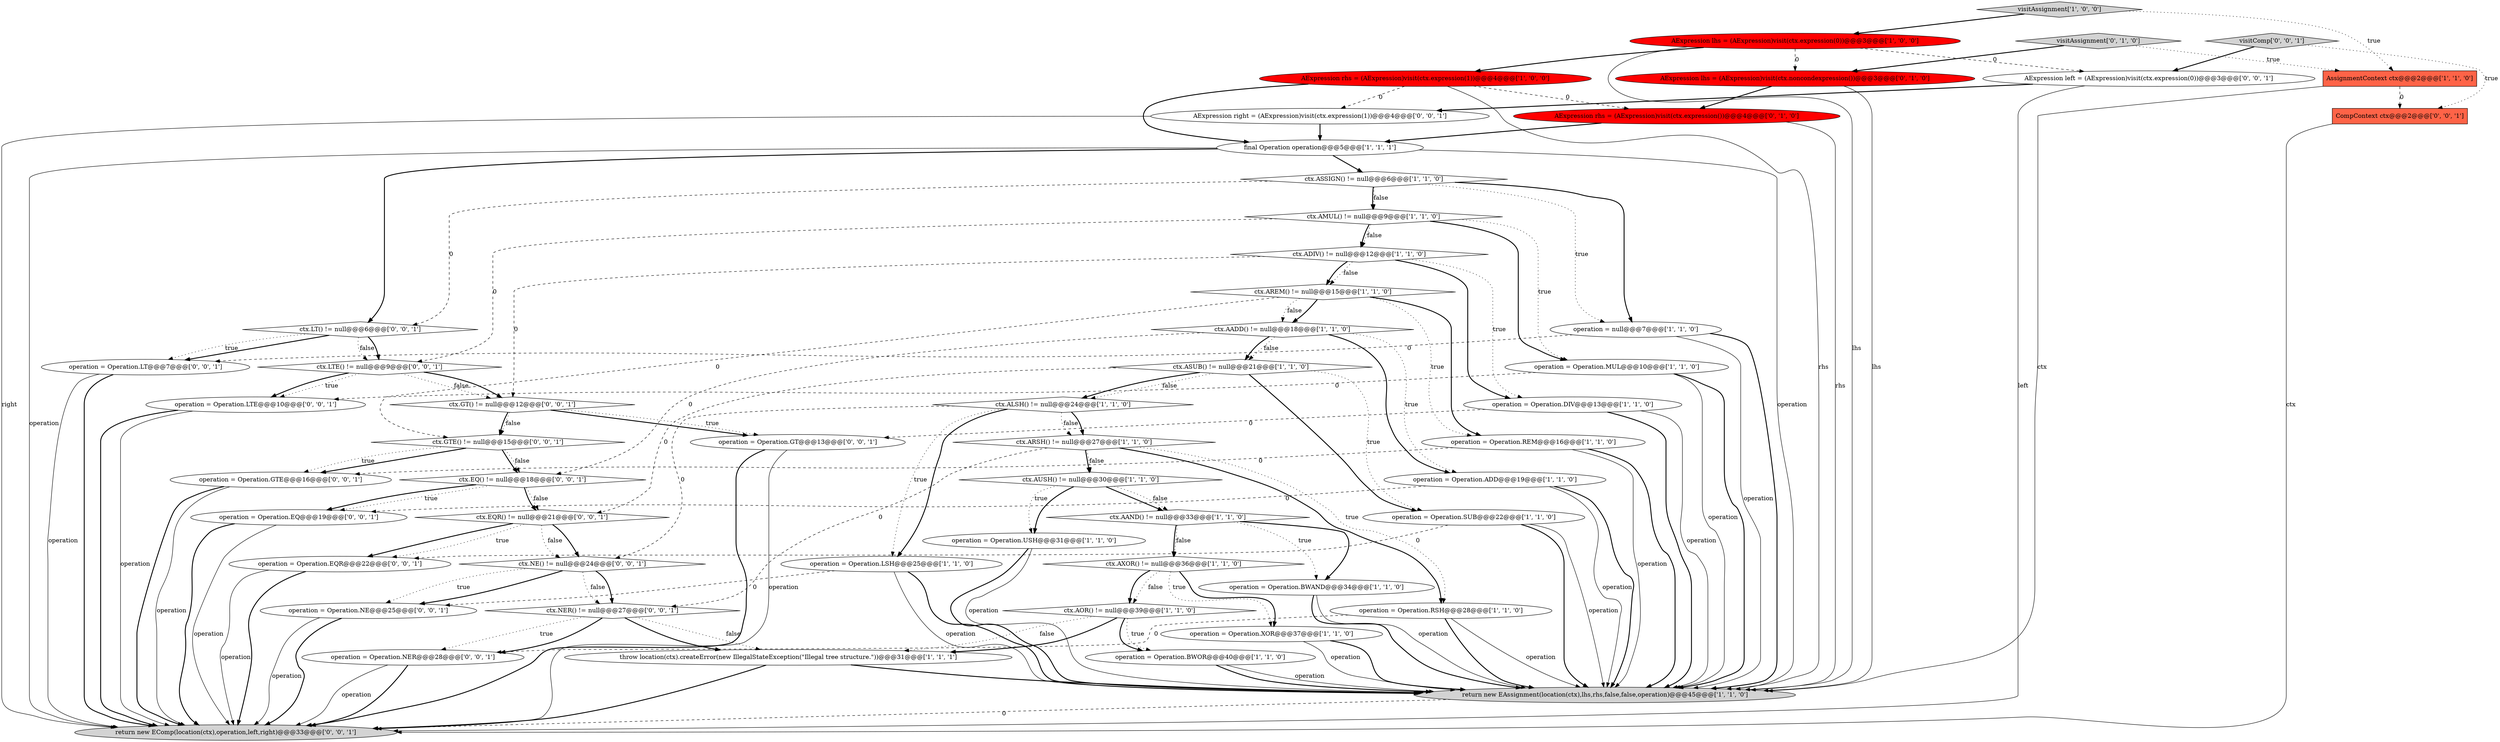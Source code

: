digraph {
44 [style = filled, label = "visitComp['0', '0', '1']", fillcolor = lightgray, shape = diamond image = "AAA0AAABBB3BBB"];
16 [style = filled, label = "ctx.AAND() != null@@@33@@@['1', '1', '0']", fillcolor = white, shape = diamond image = "AAA0AAABBB1BBB"];
51 [style = filled, label = "CompContext ctx@@@2@@@['0', '0', '1']", fillcolor = tomato, shape = box image = "AAA0AAABBB3BBB"];
15 [style = filled, label = "return new EAssignment(location(ctx),lhs,rhs,false,false,operation)@@@45@@@['1', '1', '0']", fillcolor = lightgray, shape = ellipse image = "AAA0AAABBB1BBB"];
4 [style = filled, label = "operation = Operation.RSH@@@28@@@['1', '1', '0']", fillcolor = white, shape = ellipse image = "AAA0AAABBB1BBB"];
7 [style = filled, label = "operation = Operation.USH@@@31@@@['1', '1', '0']", fillcolor = white, shape = ellipse image = "AAA0AAABBB1BBB"];
20 [style = filled, label = "ctx.AUSH() != null@@@30@@@['1', '1', '0']", fillcolor = white, shape = diamond image = "AAA0AAABBB1BBB"];
38 [style = filled, label = "ctx.LTE() != null@@@9@@@['0', '0', '1']", fillcolor = white, shape = diamond image = "AAA0AAABBB3BBB"];
30 [style = filled, label = "operation = Operation.BWOR@@@40@@@['1', '1', '0']", fillcolor = white, shape = ellipse image = "AAA0AAABBB1BBB"];
41 [style = filled, label = "operation = Operation.GT@@@13@@@['0', '0', '1']", fillcolor = white, shape = ellipse image = "AAA0AAABBB3BBB"];
52 [style = filled, label = "ctx.EQR() != null@@@21@@@['0', '0', '1']", fillcolor = white, shape = diamond image = "AAA0AAABBB3BBB"];
8 [style = filled, label = "operation = Operation.BWAND@@@34@@@['1', '1', '0']", fillcolor = white, shape = ellipse image = "AAA0AAABBB1BBB"];
1 [style = filled, label = "operation = Operation.ADD@@@19@@@['1', '1', '0']", fillcolor = white, shape = ellipse image = "AAA0AAABBB1BBB"];
33 [style = filled, label = "AExpression lhs = (AExpression)visit(ctx.noncondexpression())@@@3@@@['0', '1', '0']", fillcolor = red, shape = ellipse image = "AAA1AAABBB2BBB"];
10 [style = filled, label = "AExpression rhs = (AExpression)visit(ctx.expression(1))@@@4@@@['1', '0', '0']", fillcolor = red, shape = ellipse image = "AAA1AAABBB1BBB"];
23 [style = filled, label = "ctx.AREM() != null@@@15@@@['1', '1', '0']", fillcolor = white, shape = diamond image = "AAA0AAABBB1BBB"];
22 [style = filled, label = "operation = Operation.LSH@@@25@@@['1', '1', '0']", fillcolor = white, shape = ellipse image = "AAA0AAABBB1BBB"];
27 [style = filled, label = "ctx.ADIV() != null@@@12@@@['1', '1', '0']", fillcolor = white, shape = diamond image = "AAA0AAABBB1BBB"];
9 [style = filled, label = "ctx.ASUB() != null@@@21@@@['1', '1', '0']", fillcolor = white, shape = diamond image = "AAA0AAABBB1BBB"];
24 [style = filled, label = "ctx.ASSIGN() != null@@@6@@@['1', '1', '0']", fillcolor = white, shape = diamond image = "AAA0AAABBB1BBB"];
29 [style = filled, label = "AExpression lhs = (AExpression)visit(ctx.expression(0))@@@3@@@['1', '0', '0']", fillcolor = red, shape = ellipse image = "AAA1AAABBB1BBB"];
19 [style = filled, label = "operation = null@@@7@@@['1', '1', '0']", fillcolor = white, shape = ellipse image = "AAA0AAABBB1BBB"];
49 [style = filled, label = "ctx.GTE() != null@@@15@@@['0', '0', '1']", fillcolor = white, shape = diamond image = "AAA0AAABBB3BBB"];
13 [style = filled, label = "ctx.ALSH() != null@@@24@@@['1', '1', '0']", fillcolor = white, shape = diamond image = "AAA0AAABBB1BBB"];
14 [style = filled, label = "throw location(ctx).createError(new IllegalStateException(\"Illegal tree structure.\"))@@@31@@@['1', '1', '1']", fillcolor = white, shape = ellipse image = "AAA0AAABBB1BBB"];
40 [style = filled, label = "operation = Operation.EQR@@@22@@@['0', '0', '1']", fillcolor = white, shape = ellipse image = "AAA0AAABBB3BBB"];
53 [style = filled, label = "operation = Operation.NE@@@25@@@['0', '0', '1']", fillcolor = white, shape = ellipse image = "AAA0AAABBB3BBB"];
35 [style = filled, label = "AExpression right = (AExpression)visit(ctx.expression(1))@@@4@@@['0', '0', '1']", fillcolor = white, shape = ellipse image = "AAA0AAABBB3BBB"];
34 [style = filled, label = "operation = Operation.EQ@@@19@@@['0', '0', '1']", fillcolor = white, shape = ellipse image = "AAA0AAABBB3BBB"];
43 [style = filled, label = "ctx.GT() != null@@@12@@@['0', '0', '1']", fillcolor = white, shape = diamond image = "AAA0AAABBB3BBB"];
32 [style = filled, label = "visitAssignment['0', '1', '0']", fillcolor = lightgray, shape = diamond image = "AAA0AAABBB2BBB"];
5 [style = filled, label = "operation = Operation.REM@@@16@@@['1', '1', '0']", fillcolor = white, shape = ellipse image = "AAA0AAABBB1BBB"];
25 [style = filled, label = "AssignmentContext ctx@@@2@@@['1', '1', '0']", fillcolor = tomato, shape = box image = "AAA0AAABBB1BBB"];
54 [style = filled, label = "AExpression left = (AExpression)visit(ctx.expression(0))@@@3@@@['0', '0', '1']", fillcolor = white, shape = ellipse image = "AAA0AAABBB3BBB"];
26 [style = filled, label = "visitAssignment['1', '0', '0']", fillcolor = lightgray, shape = diamond image = "AAA0AAABBB1BBB"];
37 [style = filled, label = "operation = Operation.GTE@@@16@@@['0', '0', '1']", fillcolor = white, shape = ellipse image = "AAA0AAABBB3BBB"];
48 [style = filled, label = "operation = Operation.LT@@@7@@@['0', '0', '1']", fillcolor = white, shape = ellipse image = "AAA0AAABBB3BBB"];
42 [style = filled, label = "ctx.LT() != null@@@6@@@['0', '0', '1']", fillcolor = white, shape = diamond image = "AAA0AAABBB3BBB"];
50 [style = filled, label = "ctx.EQ() != null@@@18@@@['0', '0', '1']", fillcolor = white, shape = diamond image = "AAA0AAABBB3BBB"];
39 [style = filled, label = "operation = Operation.LTE@@@10@@@['0', '0', '1']", fillcolor = white, shape = ellipse image = "AAA0AAABBB3BBB"];
47 [style = filled, label = "operation = Operation.NER@@@28@@@['0', '0', '1']", fillcolor = white, shape = ellipse image = "AAA0AAABBB3BBB"];
6 [style = filled, label = "ctx.AADD() != null@@@18@@@['1', '1', '0']", fillcolor = white, shape = diamond image = "AAA0AAABBB1BBB"];
45 [style = filled, label = "ctx.NER() != null@@@27@@@['0', '0', '1']", fillcolor = white, shape = diamond image = "AAA0AAABBB3BBB"];
36 [style = filled, label = "return new EComp(location(ctx),operation,left,right)@@@33@@@['0', '0', '1']", fillcolor = lightgray, shape = ellipse image = "AAA0AAABBB3BBB"];
18 [style = filled, label = "operation = Operation.MUL@@@10@@@['1', '1', '0']", fillcolor = white, shape = ellipse image = "AAA0AAABBB1BBB"];
21 [style = filled, label = "final Operation operation@@@5@@@['1', '1', '1']", fillcolor = white, shape = ellipse image = "AAA0AAABBB1BBB"];
3 [style = filled, label = "ctx.ARSH() != null@@@27@@@['1', '1', '0']", fillcolor = white, shape = diamond image = "AAA0AAABBB1BBB"];
46 [style = filled, label = "ctx.NE() != null@@@24@@@['0', '0', '1']", fillcolor = white, shape = diamond image = "AAA0AAABBB3BBB"];
28 [style = filled, label = "operation = Operation.SUB@@@22@@@['1', '1', '0']", fillcolor = white, shape = ellipse image = "AAA0AAABBB1BBB"];
17 [style = filled, label = "ctx.AOR() != null@@@39@@@['1', '1', '0']", fillcolor = white, shape = diamond image = "AAA0AAABBB1BBB"];
31 [style = filled, label = "AExpression rhs = (AExpression)visit(ctx.expression())@@@4@@@['0', '1', '0']", fillcolor = red, shape = ellipse image = "AAA1AAABBB2BBB"];
11 [style = filled, label = "operation = Operation.DIV@@@13@@@['1', '1', '0']", fillcolor = white, shape = ellipse image = "AAA0AAABBB1BBB"];
0 [style = filled, label = "ctx.AXOR() != null@@@36@@@['1', '1', '0']", fillcolor = white, shape = diamond image = "AAA0AAABBB1BBB"];
12 [style = filled, label = "operation = Operation.XOR@@@37@@@['1', '1', '0']", fillcolor = white, shape = ellipse image = "AAA0AAABBB1BBB"];
2 [style = filled, label = "ctx.AMUL() != null@@@9@@@['1', '1', '0']", fillcolor = white, shape = diamond image = "AAA0AAABBB1BBB"];
5->15 [style = solid, label="operation"];
0->12 [style = dotted, label="true"];
16->0 [style = bold, label=""];
21->42 [style = bold, label=""];
22->15 [style = bold, label=""];
29->15 [style = solid, label="lhs"];
10->15 [style = solid, label="rhs"];
46->53 [style = dotted, label="true"];
4->15 [style = bold, label=""];
4->15 [style = solid, label="operation"];
6->1 [style = dotted, label="true"];
23->5 [style = dotted, label="true"];
38->39 [style = dotted, label="true"];
9->52 [style = dashed, label="0"];
5->15 [style = bold, label=""];
17->14 [style = dotted, label="false"];
21->24 [style = bold, label=""];
31->21 [style = bold, label=""];
42->48 [style = bold, label=""];
23->49 [style = dashed, label="0"];
2->18 [style = dotted, label="true"];
38->39 [style = bold, label=""];
3->4 [style = bold, label=""];
22->53 [style = dashed, label="0"];
24->42 [style = dashed, label="0"];
13->46 [style = dashed, label="0"];
48->36 [style = solid, label="operation"];
18->39 [style = dashed, label="0"];
53->36 [style = bold, label=""];
3->20 [style = dotted, label="false"];
46->45 [style = dotted, label="false"];
32->25 [style = dotted, label="true"];
20->16 [style = bold, label=""];
38->43 [style = dotted, label="false"];
41->36 [style = solid, label="operation"];
17->14 [style = bold, label=""];
6->50 [style = dashed, label="0"];
16->0 [style = dotted, label="false"];
42->48 [style = dotted, label="true"];
37->36 [style = solid, label="operation"];
50->52 [style = dotted, label="false"];
13->22 [style = bold, label=""];
19->15 [style = bold, label=""];
8->15 [style = solid, label="operation"];
9->28 [style = dotted, label="true"];
42->38 [style = dotted, label="false"];
18->15 [style = solid, label="operation"];
24->19 [style = bold, label=""];
37->36 [style = bold, label=""];
0->17 [style = bold, label=""];
22->15 [style = solid, label="operation"];
52->46 [style = dotted, label="false"];
1->34 [style = dashed, label="0"];
24->2 [style = dotted, label="false"];
18->15 [style = bold, label=""];
10->31 [style = dashed, label="0"];
29->54 [style = dashed, label="0"];
29->33 [style = dashed, label="0"];
2->18 [style = bold, label=""];
10->21 [style = bold, label=""];
39->36 [style = solid, label="operation"];
19->15 [style = solid, label="operation"];
9->13 [style = dotted, label="false"];
15->36 [style = dashed, label="0"];
35->21 [style = bold, label=""];
2->27 [style = dotted, label="false"];
45->14 [style = bold, label=""];
13->22 [style = dotted, label="true"];
27->11 [style = bold, label=""];
19->48 [style = dashed, label="0"];
34->36 [style = bold, label=""];
50->34 [style = dotted, label="true"];
30->15 [style = solid, label="operation"];
2->27 [style = bold, label=""];
24->19 [style = dotted, label="true"];
13->3 [style = dotted, label="false"];
14->15 [style = bold, label=""];
1->15 [style = solid, label="operation"];
20->7 [style = bold, label=""];
47->36 [style = bold, label=""];
42->38 [style = bold, label=""];
10->35 [style = dashed, label="0"];
5->37 [style = dashed, label="0"];
30->15 [style = bold, label=""];
11->15 [style = solid, label="operation"];
50->34 [style = bold, label=""];
14->36 [style = bold, label=""];
44->54 [style = bold, label=""];
16->8 [style = dotted, label="true"];
27->43 [style = dashed, label="0"];
40->36 [style = solid, label="operation"];
54->35 [style = bold, label=""];
49->37 [style = bold, label=""];
21->36 [style = solid, label="operation"];
47->36 [style = solid, label="operation"];
23->5 [style = bold, label=""];
8->15 [style = bold, label=""];
16->8 [style = bold, label=""];
52->46 [style = bold, label=""];
28->40 [style = dashed, label="0"];
0->12 [style = bold, label=""];
25->51 [style = dashed, label="0"];
20->16 [style = dotted, label="false"];
0->17 [style = dotted, label="false"];
20->7 [style = dotted, label="true"];
27->23 [style = dotted, label="false"];
32->33 [style = bold, label=""];
33->15 [style = solid, label="lhs"];
49->50 [style = bold, label=""];
44->51 [style = dotted, label="true"];
9->28 [style = bold, label=""];
6->1 [style = bold, label=""];
41->36 [style = bold, label=""];
34->36 [style = solid, label="operation"];
40->36 [style = bold, label=""];
52->40 [style = bold, label=""];
23->6 [style = bold, label=""];
3->45 [style = dashed, label="0"];
31->15 [style = solid, label="rhs"];
29->10 [style = bold, label=""];
7->15 [style = bold, label=""];
43->41 [style = bold, label=""];
35->36 [style = solid, label="right"];
53->36 [style = solid, label="operation"];
45->47 [style = dotted, label="true"];
49->37 [style = dotted, label="true"];
38->43 [style = bold, label=""];
52->40 [style = dotted, label="true"];
28->15 [style = bold, label=""];
48->36 [style = bold, label=""];
24->2 [style = bold, label=""];
21->15 [style = solid, label="operation"];
26->25 [style = dotted, label="true"];
49->50 [style = dotted, label="false"];
1->15 [style = bold, label=""];
26->29 [style = bold, label=""];
12->15 [style = bold, label=""];
51->36 [style = solid, label="ctx"];
46->53 [style = bold, label=""];
6->9 [style = dotted, label="false"];
3->4 [style = dotted, label="true"];
4->47 [style = dashed, label="0"];
17->30 [style = bold, label=""];
7->15 [style = solid, label="operation"];
2->38 [style = dashed, label="0"];
50->52 [style = bold, label=""];
28->15 [style = solid, label="operation"];
11->15 [style = bold, label=""];
27->11 [style = dotted, label="true"];
3->20 [style = bold, label=""];
12->15 [style = solid, label="operation"];
17->30 [style = dotted, label="true"];
25->15 [style = solid, label="ctx"];
54->36 [style = solid, label="left"];
13->3 [style = bold, label=""];
23->6 [style = dotted, label="false"];
45->47 [style = bold, label=""];
11->41 [style = dashed, label="0"];
43->41 [style = dotted, label="true"];
33->31 [style = bold, label=""];
46->45 [style = bold, label=""];
43->49 [style = bold, label=""];
27->23 [style = bold, label=""];
6->9 [style = bold, label=""];
43->49 [style = dotted, label="false"];
39->36 [style = bold, label=""];
45->14 [style = dotted, label="false"];
9->13 [style = bold, label=""];
}
